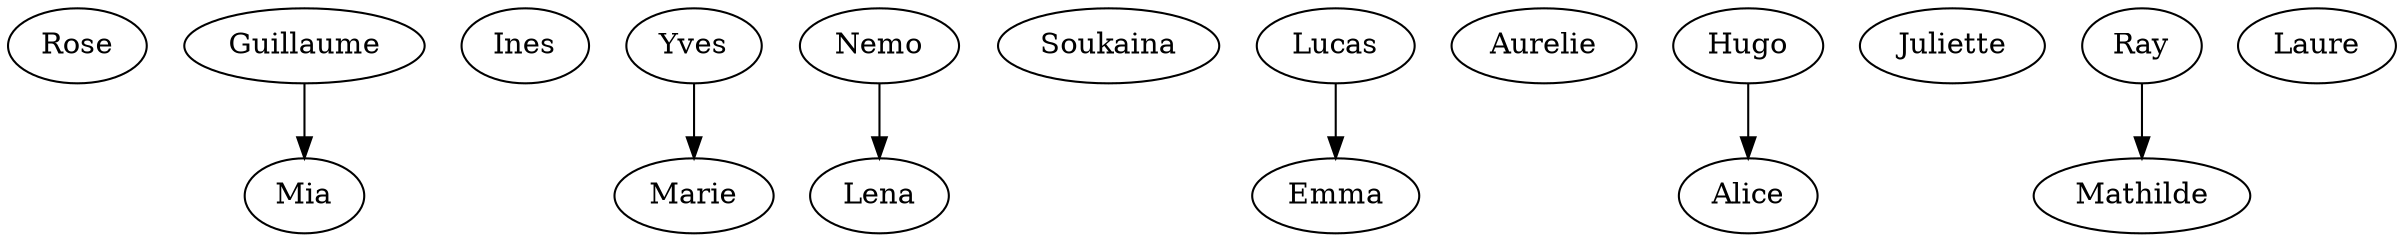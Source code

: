strict digraph G {
  Rose;
  Mia;
  Guillaume;
  Ines;
  Yves;
  Marie;
  Lena;
  Soukaina;
  Nemo;
  Lucas;
  Aurelie;
  Emma;
  Alice;
  Juliette;
  Hugo;
  Ray;
  Laure;
  Mathilde;
  Guillaume -> Mia;
  Yves -> Marie;
  Nemo -> Lena;
  Lucas -> Emma;
  Hugo -> Alice;
  Ray -> Mathilde;
}
